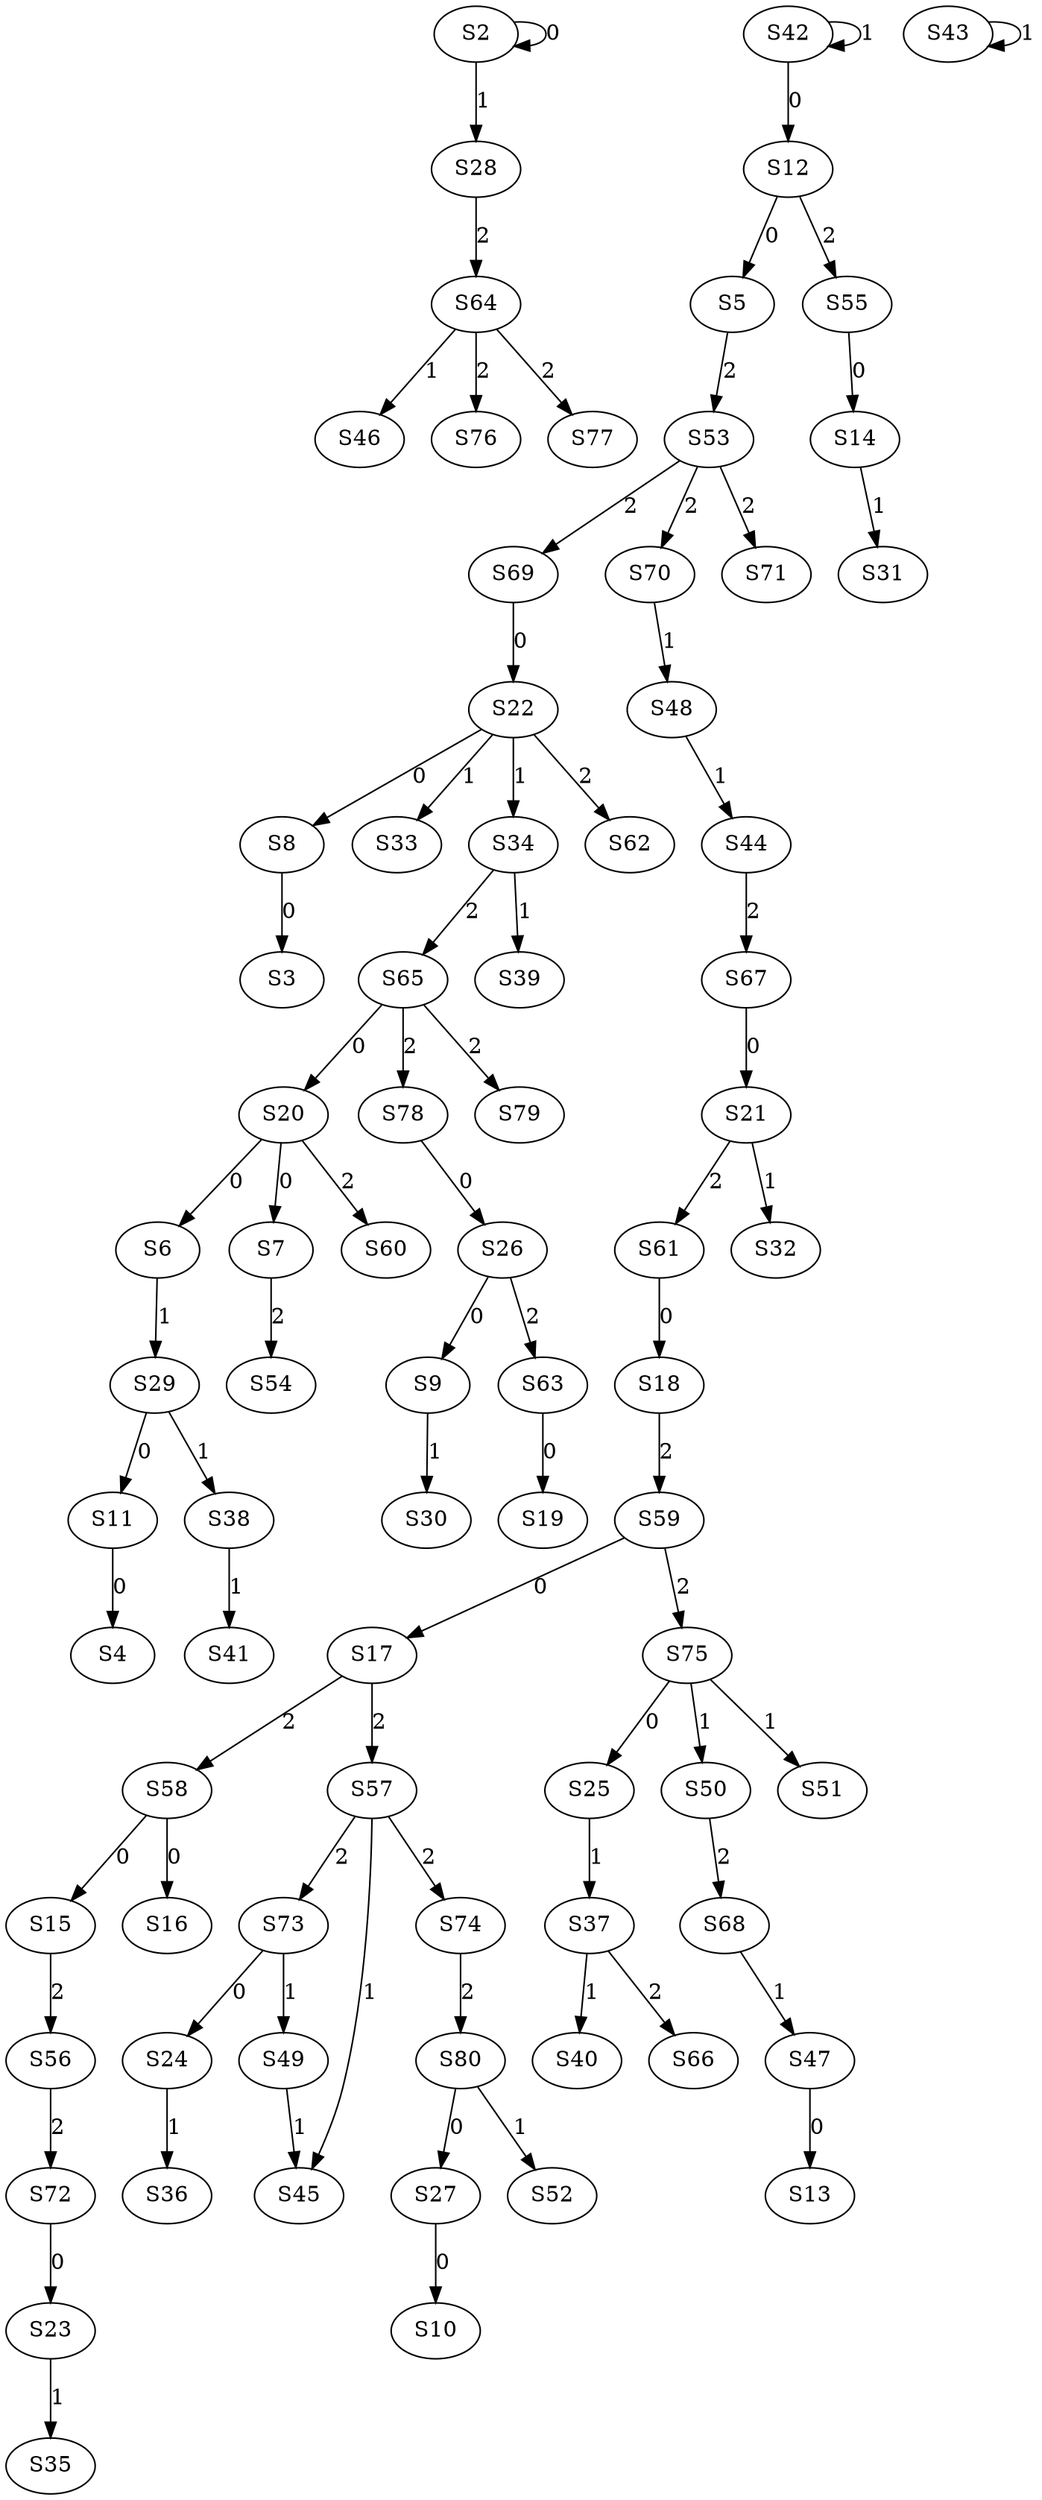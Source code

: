 strict digraph {
	S2 -> S2 [ label = 0 ];
	S8 -> S3 [ label = 0 ];
	S11 -> S4 [ label = 0 ];
	S12 -> S5 [ label = 0 ];
	S20 -> S6 [ label = 0 ];
	S20 -> S7 [ label = 0 ];
	S22 -> S8 [ label = 0 ];
	S26 -> S9 [ label = 0 ];
	S27 -> S10 [ label = 0 ];
	S29 -> S11 [ label = 0 ];
	S42 -> S12 [ label = 0 ];
	S47 -> S13 [ label = 0 ];
	S55 -> S14 [ label = 0 ];
	S58 -> S15 [ label = 0 ];
	S58 -> S16 [ label = 0 ];
	S59 -> S17 [ label = 0 ];
	S61 -> S18 [ label = 0 ];
	S63 -> S19 [ label = 0 ];
	S65 -> S20 [ label = 0 ];
	S67 -> S21 [ label = 0 ];
	S69 -> S22 [ label = 0 ];
	S72 -> S23 [ label = 0 ];
	S73 -> S24 [ label = 0 ];
	S75 -> S25 [ label = 0 ];
	S78 -> S26 [ label = 0 ];
	S80 -> S27 [ label = 0 ];
	S2 -> S28 [ label = 1 ];
	S6 -> S29 [ label = 1 ];
	S9 -> S30 [ label = 1 ];
	S14 -> S31 [ label = 1 ];
	S21 -> S32 [ label = 1 ];
	S22 -> S33 [ label = 1 ];
	S22 -> S34 [ label = 1 ];
	S23 -> S35 [ label = 1 ];
	S24 -> S36 [ label = 1 ];
	S25 -> S37 [ label = 1 ];
	S29 -> S38 [ label = 1 ];
	S34 -> S39 [ label = 1 ];
	S37 -> S40 [ label = 1 ];
	S38 -> S41 [ label = 1 ];
	S42 -> S42 [ label = 1 ];
	S43 -> S43 [ label = 1 ];
	S48 -> S44 [ label = 1 ];
	S49 -> S45 [ label = 1 ];
	S64 -> S46 [ label = 1 ];
	S68 -> S47 [ label = 1 ];
	S70 -> S48 [ label = 1 ];
	S73 -> S49 [ label = 1 ];
	S75 -> S50 [ label = 1 ];
	S75 -> S51 [ label = 1 ];
	S80 -> S52 [ label = 1 ];
	S5 -> S53 [ label = 2 ];
	S7 -> S54 [ label = 2 ];
	S12 -> S55 [ label = 2 ];
	S15 -> S56 [ label = 2 ];
	S17 -> S57 [ label = 2 ];
	S17 -> S58 [ label = 2 ];
	S18 -> S59 [ label = 2 ];
	S20 -> S60 [ label = 2 ];
	S21 -> S61 [ label = 2 ];
	S22 -> S62 [ label = 2 ];
	S26 -> S63 [ label = 2 ];
	S28 -> S64 [ label = 2 ];
	S34 -> S65 [ label = 2 ];
	S37 -> S66 [ label = 2 ];
	S44 -> S67 [ label = 2 ];
	S50 -> S68 [ label = 2 ];
	S53 -> S69 [ label = 2 ];
	S53 -> S70 [ label = 2 ];
	S53 -> S71 [ label = 2 ];
	S56 -> S72 [ label = 2 ];
	S57 -> S73 [ label = 2 ];
	S57 -> S74 [ label = 2 ];
	S59 -> S75 [ label = 2 ];
	S64 -> S76 [ label = 2 ];
	S64 -> S77 [ label = 2 ];
	S65 -> S78 [ label = 2 ];
	S65 -> S79 [ label = 2 ];
	S74 -> S80 [ label = 2 ];
	S57 -> S45 [ label = 1 ];
}